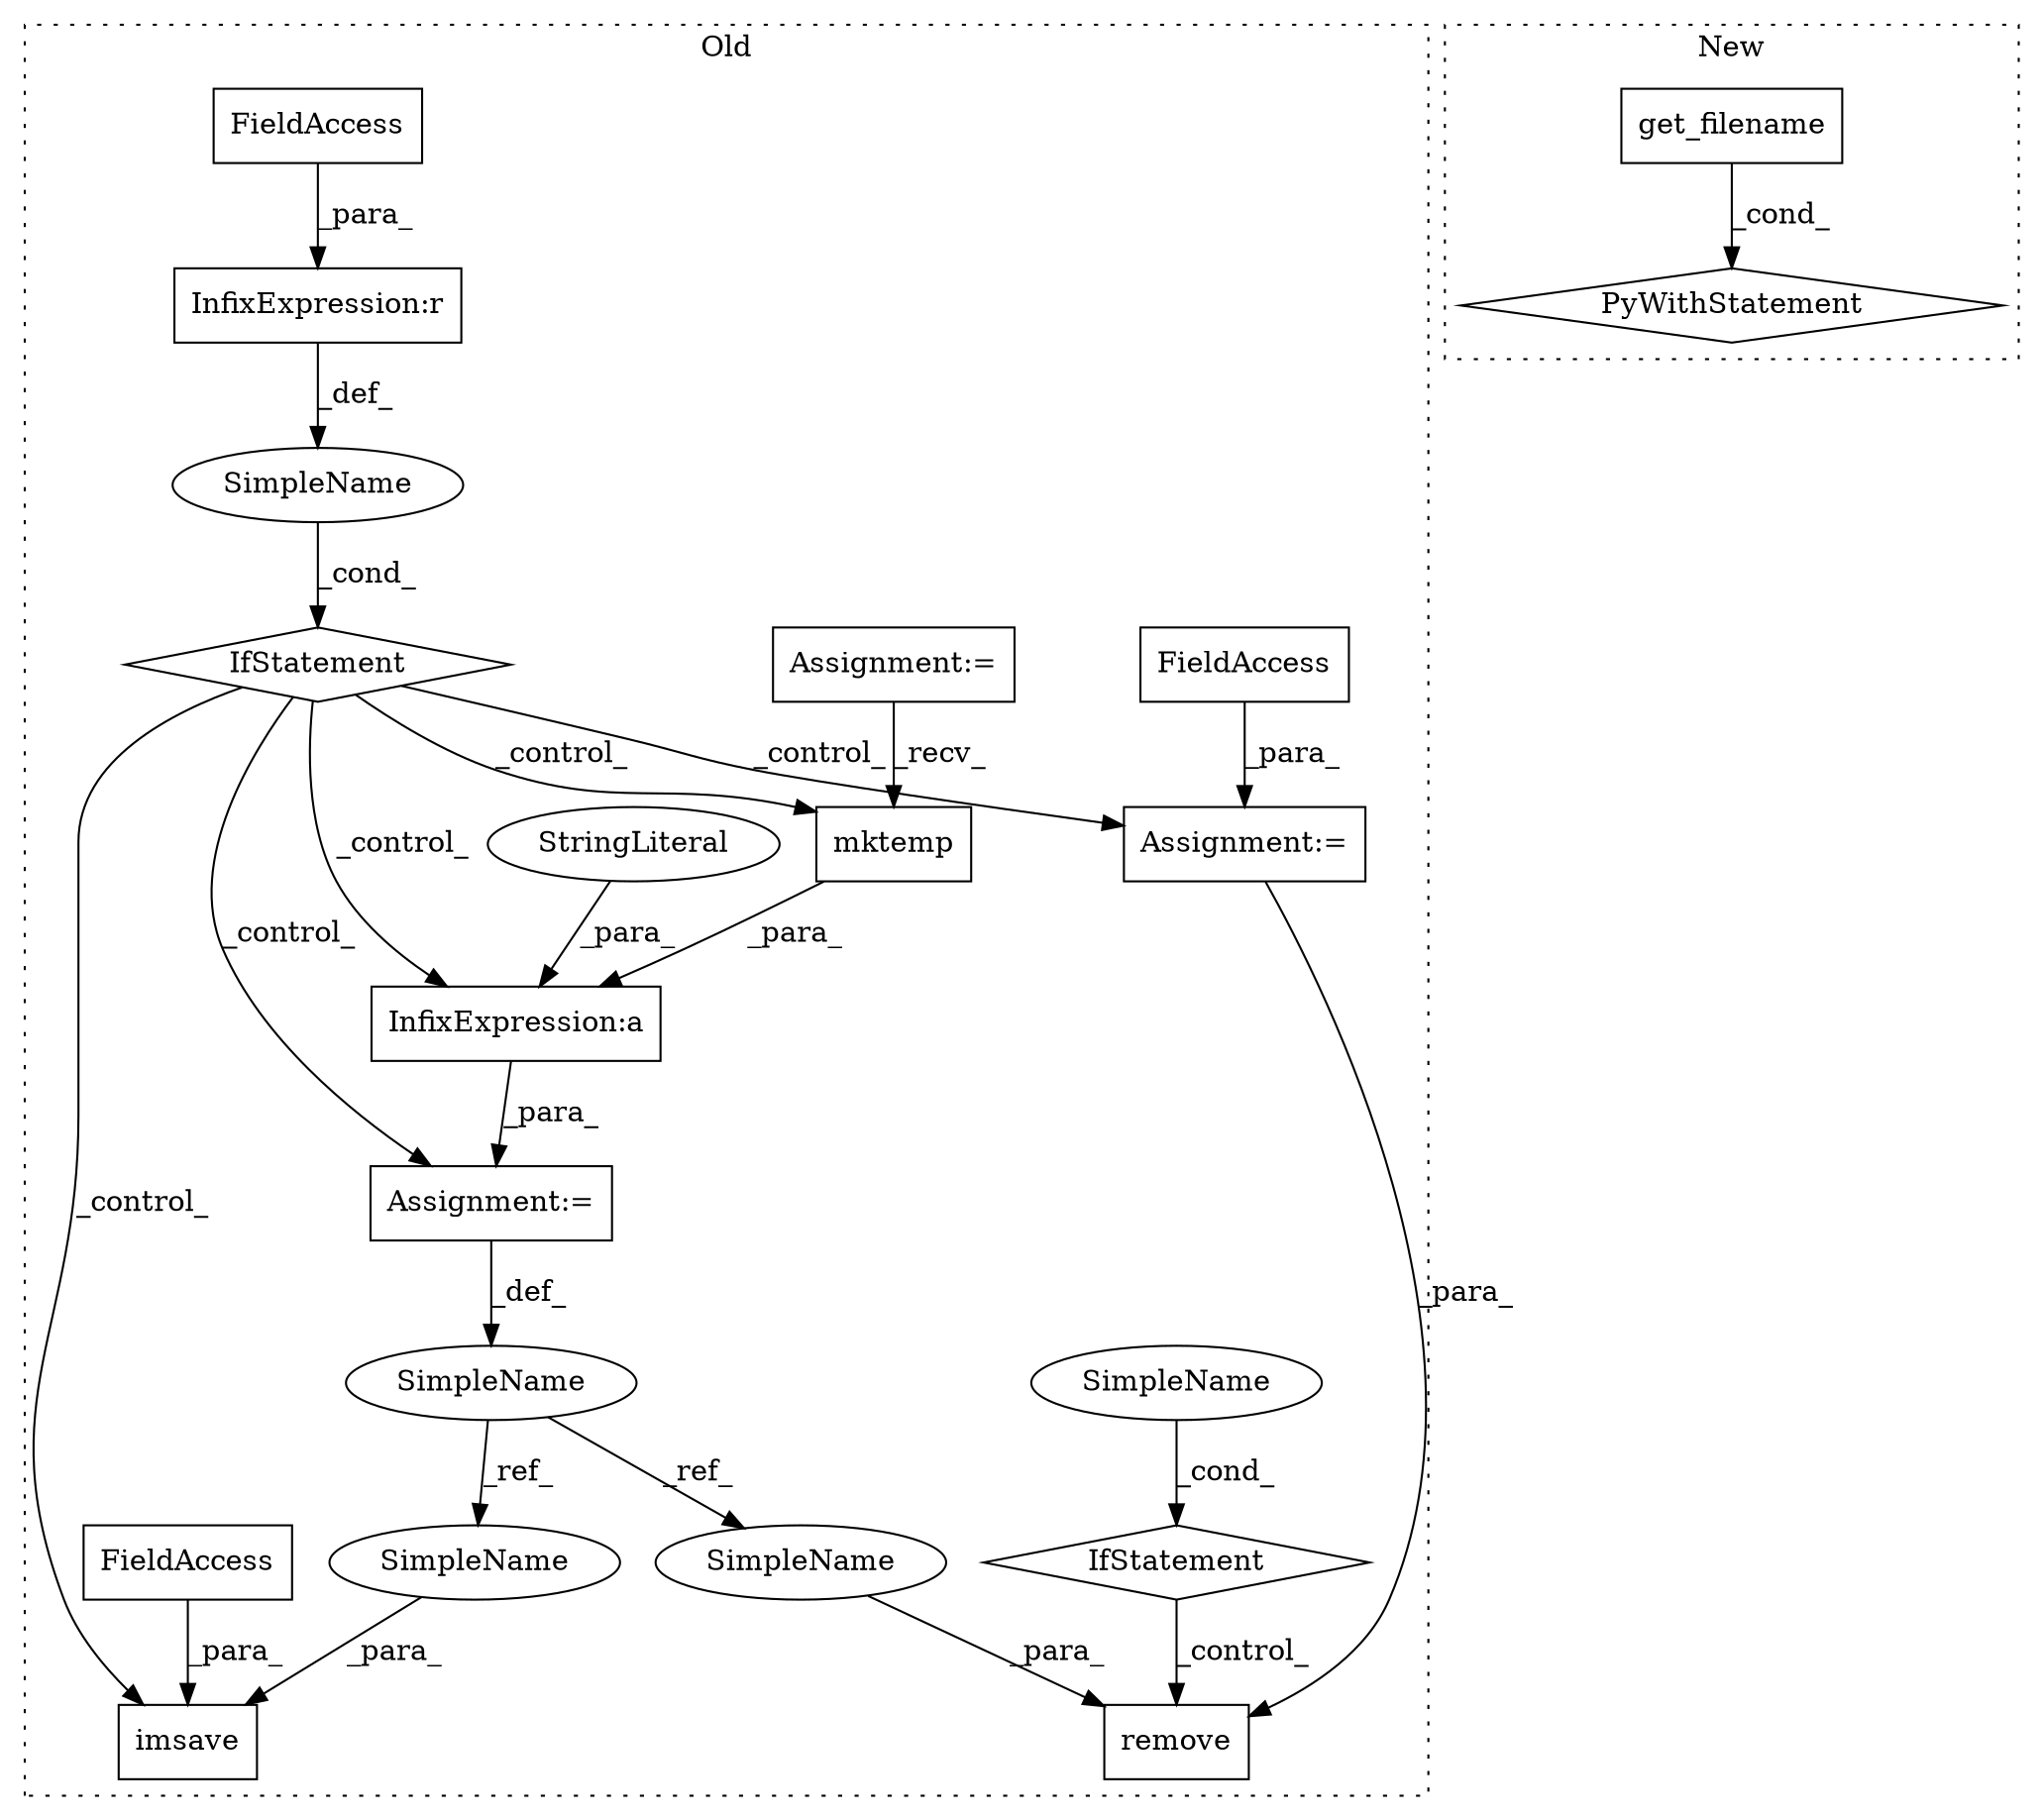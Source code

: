 digraph G {
subgraph cluster0 {
1 [label="mktemp" a="32" s="2660" l="8" shape="box"];
3 [label="Assignment:=" a="7" s="2214" l="8" shape="box"];
4 [label="Assignment:=" a="7" s="2649" l="1" shape="box"];
6 [label="InfixExpression:a" a="27" s="2668" l="3" shape="box"];
7 [label="SimpleName" a="42" s="" l="" shape="ellipse"];
8 [label="StringLiteral" a="45" s="2671" l="6" shape="ellipse"];
9 [label="InfixExpression:r" a="27" s="2623" l="4" shape="box"];
10 [label="FieldAccess" a="22" s="2610" l="13" shape="box"];
11 [label="IfStatement" a="25" s="2606,2631" l="4,2" shape="diamond"];
12 [label="Assignment:=" a="7" s="2762" l="1" shape="box"];
13 [label="FieldAccess" a="22" s="2763" l="13" shape="box"];
14 [label="remove" a="32" s="3603,3618" l="7,1" shape="box"];
15 [label="SimpleName" a="42" s="3583" l="7" shape="ellipse"];
16 [label="IfStatement" a="25" s="3579,3590" l="4,2" shape="diamond"];
17 [label="imsave" a="32" s="2686,2711" l="7,1" shape="box"];
18 [label="SimpleName" a="42" s="2641" l="8" shape="ellipse"];
19 [label="FieldAccess" a="22" s="2702" l="9" shape="box"];
20 [label="SimpleName" a="42" s="3610" l="8" shape="ellipse"];
21 [label="SimpleName" a="42" s="2693" l="8" shape="ellipse"];
label = "Old";
style="dotted";
}
subgraph cluster1 {
2 [label="PyWithStatement" a="104" s="2549,2578" l="10,2" shape="diamond"];
5 [label="get_filename" a="32" s="2564" l="14" shape="box"];
label = "New";
style="dotted";
}
1 -> 6 [label="_para_"];
3 -> 1 [label="_recv_"];
4 -> 18 [label="_def_"];
5 -> 2 [label="_cond_"];
6 -> 4 [label="_para_"];
7 -> 11 [label="_cond_"];
8 -> 6 [label="_para_"];
9 -> 7 [label="_def_"];
10 -> 9 [label="_para_"];
11 -> 1 [label="_control_"];
11 -> 4 [label="_control_"];
11 -> 12 [label="_control_"];
11 -> 6 [label="_control_"];
11 -> 17 [label="_control_"];
12 -> 14 [label="_para_"];
13 -> 12 [label="_para_"];
15 -> 16 [label="_cond_"];
16 -> 14 [label="_control_"];
18 -> 21 [label="_ref_"];
18 -> 20 [label="_ref_"];
19 -> 17 [label="_para_"];
20 -> 14 [label="_para_"];
21 -> 17 [label="_para_"];
}